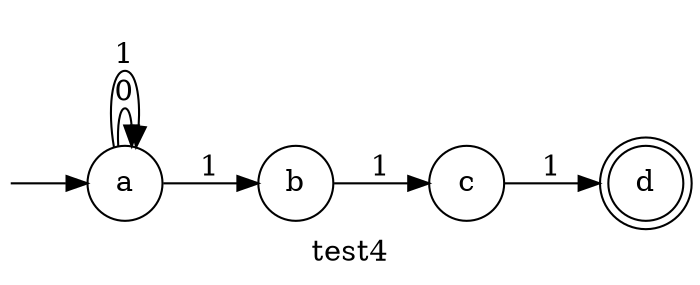 digraph finite_state_machine {
  rankdir=LR;  
  size="8,5"  label="test4"  node [shape = doublecircle]; "d";
  node [shape = circle];
  __I__ [label="", style=invis, width=0]
  __I__ -> "a"
  "a" -> "a" [label = 0];
  "a" -> "a" [label = 1];
  "a" -> "b" [label = 1];
  "b" -> "c" [label = 1];
  "c" -> "d" [label = 1];
}
